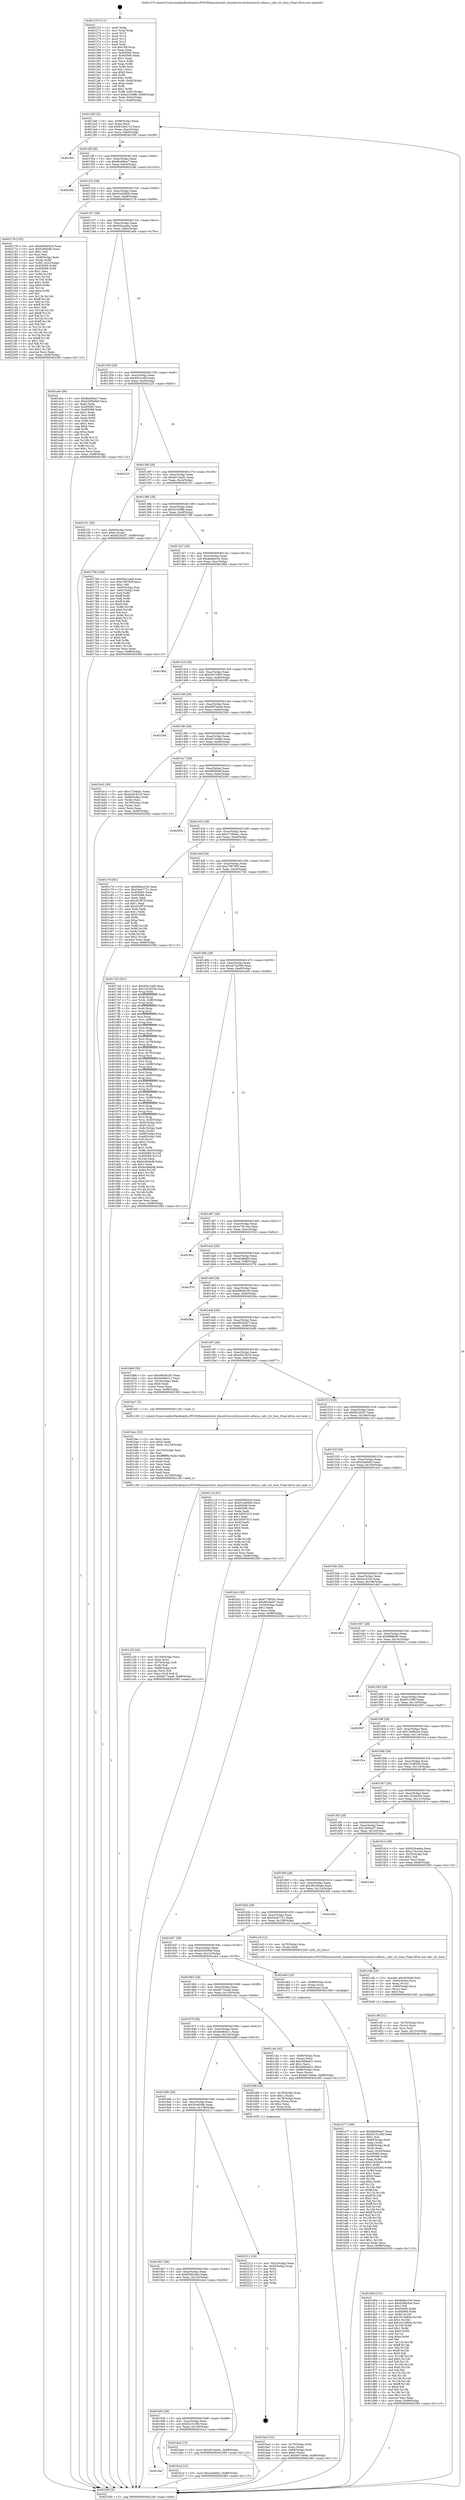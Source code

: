 digraph "0x401270" {
  label = "0x401270 (/mnt/c/Users/mathe/Desktop/tcc/POCII/binaries/extr_linuxdriversi2cbussesi2c-altera.c_altr_i2c_func_Final-ollvm.out::main(0))"
  labelloc = "t"
  node[shape=record]

  Entry [label="",width=0.3,height=0.3,shape=circle,fillcolor=black,style=filled]
  "0x4012df" [label="{
     0x4012df [32]\l
     | [instrs]\l
     &nbsp;&nbsp;0x4012df \<+6\>: mov -0x98(%rbp),%eax\l
     &nbsp;&nbsp;0x4012e5 \<+2\>: mov %eax,%ecx\l
     &nbsp;&nbsp;0x4012e7 \<+6\>: sub $0x81b0a71d,%ecx\l
     &nbsp;&nbsp;0x4012ed \<+6\>: mov %eax,-0xac(%rbp)\l
     &nbsp;&nbsp;0x4012f3 \<+6\>: mov %ecx,-0xb0(%rbp)\l
     &nbsp;&nbsp;0x4012f9 \<+6\>: je 0000000000401f0f \<main+0xc9f\>\l
  }"]
  "0x401f0f" [label="{
     0x401f0f\l
  }", style=dashed]
  "0x4012ff" [label="{
     0x4012ff [28]\l
     | [instrs]\l
     &nbsp;&nbsp;0x4012ff \<+5\>: jmp 0000000000401304 \<main+0x94\>\l
     &nbsp;&nbsp;0x401304 \<+6\>: mov -0xac(%rbp),%eax\l
     &nbsp;&nbsp;0x40130a \<+5\>: sub $0x8ba06ee7,%eax\l
     &nbsp;&nbsp;0x40130f \<+6\>: mov %eax,-0xb4(%rbp)\l
     &nbsp;&nbsp;0x401315 \<+6\>: je 000000000040228b \<main+0x101b\>\l
  }"]
  Exit [label="",width=0.3,height=0.3,shape=circle,fillcolor=black,style=filled,peripheries=2]
  "0x40228b" [label="{
     0x40228b\l
  }", style=dashed]
  "0x40131b" [label="{
     0x40131b [28]\l
     | [instrs]\l
     &nbsp;&nbsp;0x40131b \<+5\>: jmp 0000000000401320 \<main+0xb0\>\l
     &nbsp;&nbsp;0x401320 \<+6\>: mov -0xac(%rbp),%eax\l
     &nbsp;&nbsp;0x401326 \<+5\>: sub $0x91e4082b,%eax\l
     &nbsp;&nbsp;0x40132b \<+6\>: mov %eax,-0xb8(%rbp)\l
     &nbsp;&nbsp;0x401331 \<+6\>: je 0000000000402178 \<main+0xf08\>\l
  }"]
  "0x401d0d" [label="{
     0x401d0d [151]\l
     | [instrs]\l
     &nbsp;&nbsp;0x401d0d \<+5\>: mov $0x6d6ac23e,%eax\l
     &nbsp;&nbsp;0x401d12 \<+5\>: mov $0x6280c0a4,%esi\l
     &nbsp;&nbsp;0x401d17 \<+2\>: mov $0x1,%dl\l
     &nbsp;&nbsp;0x401d19 \<+8\>: mov 0x405060,%r8d\l
     &nbsp;&nbsp;0x401d21 \<+8\>: mov 0x405068,%r9d\l
     &nbsp;&nbsp;0x401d29 \<+3\>: mov %r8d,%r10d\l
     &nbsp;&nbsp;0x401d2c \<+7\>: sub $0x1612d85a,%r10d\l
     &nbsp;&nbsp;0x401d33 \<+4\>: sub $0x1,%r10d\l
     &nbsp;&nbsp;0x401d37 \<+7\>: add $0x1612d85a,%r10d\l
     &nbsp;&nbsp;0x401d3e \<+4\>: imul %r10d,%r8d\l
     &nbsp;&nbsp;0x401d42 \<+4\>: and $0x1,%r8d\l
     &nbsp;&nbsp;0x401d46 \<+4\>: cmp $0x0,%r8d\l
     &nbsp;&nbsp;0x401d4a \<+4\>: sete %r11b\l
     &nbsp;&nbsp;0x401d4e \<+4\>: cmp $0xa,%r9d\l
     &nbsp;&nbsp;0x401d52 \<+3\>: setl %bl\l
     &nbsp;&nbsp;0x401d55 \<+3\>: mov %r11b,%r14b\l
     &nbsp;&nbsp;0x401d58 \<+4\>: xor $0xff,%r14b\l
     &nbsp;&nbsp;0x401d5c \<+3\>: mov %bl,%r15b\l
     &nbsp;&nbsp;0x401d5f \<+4\>: xor $0xff,%r15b\l
     &nbsp;&nbsp;0x401d63 \<+3\>: xor $0x0,%dl\l
     &nbsp;&nbsp;0x401d66 \<+3\>: mov %r14b,%r12b\l
     &nbsp;&nbsp;0x401d69 \<+4\>: and $0x0,%r12b\l
     &nbsp;&nbsp;0x401d6d \<+3\>: and %dl,%r11b\l
     &nbsp;&nbsp;0x401d70 \<+3\>: mov %r15b,%r13b\l
     &nbsp;&nbsp;0x401d73 \<+4\>: and $0x0,%r13b\l
     &nbsp;&nbsp;0x401d77 \<+2\>: and %dl,%bl\l
     &nbsp;&nbsp;0x401d79 \<+3\>: or %r11b,%r12b\l
     &nbsp;&nbsp;0x401d7c \<+3\>: or %bl,%r13b\l
     &nbsp;&nbsp;0x401d7f \<+3\>: xor %r13b,%r12b\l
     &nbsp;&nbsp;0x401d82 \<+3\>: or %r15b,%r14b\l
     &nbsp;&nbsp;0x401d85 \<+4\>: xor $0xff,%r14b\l
     &nbsp;&nbsp;0x401d89 \<+3\>: or $0x0,%dl\l
     &nbsp;&nbsp;0x401d8c \<+3\>: and %dl,%r14b\l
     &nbsp;&nbsp;0x401d8f \<+3\>: or %r14b,%r12b\l
     &nbsp;&nbsp;0x401d92 \<+4\>: test $0x1,%r12b\l
     &nbsp;&nbsp;0x401d96 \<+3\>: cmovne %esi,%eax\l
     &nbsp;&nbsp;0x401d99 \<+6\>: mov %eax,-0x98(%rbp)\l
     &nbsp;&nbsp;0x401d9f \<+5\>: jmp 0000000000402385 \<main+0x1115\>\l
  }"]
  "0x402178" [label="{
     0x402178 [155]\l
     | [instrs]\l
     &nbsp;&nbsp;0x402178 \<+5\>: mov $0x6566d424,%eax\l
     &nbsp;&nbsp;0x40217d \<+5\>: mov $0x5c0e5dfe,%ecx\l
     &nbsp;&nbsp;0x402182 \<+2\>: mov $0x1,%dl\l
     &nbsp;&nbsp;0x402184 \<+2\>: xor %esi,%esi\l
     &nbsp;&nbsp;0x402186 \<+7\>: mov -0x90(%rbp),%rdi\l
     &nbsp;&nbsp;0x40218d \<+3\>: mov (%rdi),%r8d\l
     &nbsp;&nbsp;0x402190 \<+4\>: mov %r8d,-0x2c(%rbp)\l
     &nbsp;&nbsp;0x402194 \<+8\>: mov 0x405060,%r8d\l
     &nbsp;&nbsp;0x40219c \<+8\>: mov 0x405068,%r9d\l
     &nbsp;&nbsp;0x4021a4 \<+3\>: sub $0x1,%esi\l
     &nbsp;&nbsp;0x4021a7 \<+3\>: mov %r8d,%r10d\l
     &nbsp;&nbsp;0x4021aa \<+3\>: add %esi,%r10d\l
     &nbsp;&nbsp;0x4021ad \<+4\>: imul %r10d,%r8d\l
     &nbsp;&nbsp;0x4021b1 \<+4\>: and $0x1,%r8d\l
     &nbsp;&nbsp;0x4021b5 \<+4\>: cmp $0x0,%r8d\l
     &nbsp;&nbsp;0x4021b9 \<+4\>: sete %r11b\l
     &nbsp;&nbsp;0x4021bd \<+4\>: cmp $0xa,%r9d\l
     &nbsp;&nbsp;0x4021c1 \<+3\>: setl %bl\l
     &nbsp;&nbsp;0x4021c4 \<+3\>: mov %r11b,%r14b\l
     &nbsp;&nbsp;0x4021c7 \<+4\>: xor $0xff,%r14b\l
     &nbsp;&nbsp;0x4021cb \<+3\>: mov %bl,%r15b\l
     &nbsp;&nbsp;0x4021ce \<+4\>: xor $0xff,%r15b\l
     &nbsp;&nbsp;0x4021d2 \<+3\>: xor $0x1,%dl\l
     &nbsp;&nbsp;0x4021d5 \<+3\>: mov %r14b,%r12b\l
     &nbsp;&nbsp;0x4021d8 \<+4\>: and $0xff,%r12b\l
     &nbsp;&nbsp;0x4021dc \<+3\>: and %dl,%r11b\l
     &nbsp;&nbsp;0x4021df \<+3\>: mov %r15b,%r13b\l
     &nbsp;&nbsp;0x4021e2 \<+4\>: and $0xff,%r13b\l
     &nbsp;&nbsp;0x4021e6 \<+2\>: and %dl,%bl\l
     &nbsp;&nbsp;0x4021e8 \<+3\>: or %r11b,%r12b\l
     &nbsp;&nbsp;0x4021eb \<+3\>: or %bl,%r13b\l
     &nbsp;&nbsp;0x4021ee \<+3\>: xor %r13b,%r12b\l
     &nbsp;&nbsp;0x4021f1 \<+3\>: or %r15b,%r14b\l
     &nbsp;&nbsp;0x4021f4 \<+4\>: xor $0xff,%r14b\l
     &nbsp;&nbsp;0x4021f8 \<+3\>: or $0x1,%dl\l
     &nbsp;&nbsp;0x4021fb \<+3\>: and %dl,%r14b\l
     &nbsp;&nbsp;0x4021fe \<+3\>: or %r14b,%r12b\l
     &nbsp;&nbsp;0x402201 \<+4\>: test $0x1,%r12b\l
     &nbsp;&nbsp;0x402205 \<+3\>: cmovne %ecx,%eax\l
     &nbsp;&nbsp;0x402208 \<+6\>: mov %eax,-0x98(%rbp)\l
     &nbsp;&nbsp;0x40220e \<+5\>: jmp 0000000000402385 \<main+0x1115\>\l
  }"]
  "0x401337" [label="{
     0x401337 [28]\l
     | [instrs]\l
     &nbsp;&nbsp;0x401337 \<+5\>: jmp 000000000040133c \<main+0xcc\>\l
     &nbsp;&nbsp;0x40133c \<+6\>: mov -0xac(%rbp),%eax\l
     &nbsp;&nbsp;0x401342 \<+5\>: sub $0x920caa6a,%eax\l
     &nbsp;&nbsp;0x401347 \<+6\>: mov %eax,-0xbc(%rbp)\l
     &nbsp;&nbsp;0x40134d \<+6\>: je 0000000000401a0e \<main+0x79e\>\l
  }"]
  "0x401cf8" [label="{
     0x401cf8 [21]\l
     | [instrs]\l
     &nbsp;&nbsp;0x401cf8 \<+4\>: mov -0x70(%rbp),%rcx\l
     &nbsp;&nbsp;0x401cfc \<+3\>: mov (%rcx),%rcx\l
     &nbsp;&nbsp;0x401cff \<+3\>: mov %rcx,%rdi\l
     &nbsp;&nbsp;0x401d02 \<+6\>: mov %eax,-0x15c(%rbp)\l
     &nbsp;&nbsp;0x401d08 \<+5\>: call 0000000000401030 \<free@plt\>\l
     | [calls]\l
     &nbsp;&nbsp;0x401030 \{1\} (unknown)\l
  }"]
  "0x401a0e" [label="{
     0x401a0e [86]\l
     | [instrs]\l
     &nbsp;&nbsp;0x401a0e \<+5\>: mov $0x8ba06ee7,%eax\l
     &nbsp;&nbsp;0x401a13 \<+5\>: mov $0x4295b948,%ecx\l
     &nbsp;&nbsp;0x401a18 \<+2\>: xor %edx,%edx\l
     &nbsp;&nbsp;0x401a1a \<+7\>: mov 0x405060,%esi\l
     &nbsp;&nbsp;0x401a21 \<+7\>: mov 0x405068,%edi\l
     &nbsp;&nbsp;0x401a28 \<+3\>: sub $0x1,%edx\l
     &nbsp;&nbsp;0x401a2b \<+3\>: mov %esi,%r8d\l
     &nbsp;&nbsp;0x401a2e \<+3\>: add %edx,%r8d\l
     &nbsp;&nbsp;0x401a31 \<+4\>: imul %r8d,%esi\l
     &nbsp;&nbsp;0x401a35 \<+3\>: and $0x1,%esi\l
     &nbsp;&nbsp;0x401a38 \<+3\>: cmp $0x0,%esi\l
     &nbsp;&nbsp;0x401a3b \<+4\>: sete %r9b\l
     &nbsp;&nbsp;0x401a3f \<+3\>: cmp $0xa,%edi\l
     &nbsp;&nbsp;0x401a42 \<+4\>: setl %r10b\l
     &nbsp;&nbsp;0x401a46 \<+3\>: mov %r9b,%r11b\l
     &nbsp;&nbsp;0x401a49 \<+3\>: and %r10b,%r11b\l
     &nbsp;&nbsp;0x401a4c \<+3\>: xor %r10b,%r9b\l
     &nbsp;&nbsp;0x401a4f \<+3\>: or %r9b,%r11b\l
     &nbsp;&nbsp;0x401a52 \<+4\>: test $0x1,%r11b\l
     &nbsp;&nbsp;0x401a56 \<+3\>: cmovne %ecx,%eax\l
     &nbsp;&nbsp;0x401a59 \<+6\>: mov %eax,-0x98(%rbp)\l
     &nbsp;&nbsp;0x401a5f \<+5\>: jmp 0000000000402385 \<main+0x1115\>\l
  }"]
  "0x401353" [label="{
     0x401353 [28]\l
     | [instrs]\l
     &nbsp;&nbsp;0x401353 \<+5\>: jmp 0000000000401358 \<main+0xe8\>\l
     &nbsp;&nbsp;0x401358 \<+6\>: mov -0xac(%rbp),%eax\l
     &nbsp;&nbsp;0x40135e \<+5\>: sub $0x95b1cefd,%eax\l
     &nbsp;&nbsp;0x401363 \<+6\>: mov %eax,-0xc0(%rbp)\l
     &nbsp;&nbsp;0x401369 \<+6\>: je 0000000000402225 \<main+0xfb5\>\l
  }"]
  "0x401cdb" [label="{
     0x401cdb [29]\l
     | [instrs]\l
     &nbsp;&nbsp;0x401cdb \<+10\>: movabs $0x4030d6,%rdi\l
     &nbsp;&nbsp;0x401ce5 \<+4\>: mov -0x60(%rbp),%rcx\l
     &nbsp;&nbsp;0x401ce9 \<+2\>: mov %eax,(%rcx)\l
     &nbsp;&nbsp;0x401ceb \<+4\>: mov -0x60(%rbp),%rcx\l
     &nbsp;&nbsp;0x401cef \<+2\>: mov (%rcx),%esi\l
     &nbsp;&nbsp;0x401cf1 \<+2\>: mov $0x0,%al\l
     &nbsp;&nbsp;0x401cf3 \<+5\>: call 0000000000401040 \<printf@plt\>\l
     | [calls]\l
     &nbsp;&nbsp;0x401040 \{1\} (unknown)\l
  }"]
  "0x402225" [label="{
     0x402225\l
  }", style=dashed]
  "0x40136f" [label="{
     0x40136f [28]\l
     | [instrs]\l
     &nbsp;&nbsp;0x40136f \<+5\>: jmp 0000000000401374 \<main+0x104\>\l
     &nbsp;&nbsp;0x401374 \<+6\>: mov -0xac(%rbp),%eax\l
     &nbsp;&nbsp;0x40137a \<+5\>: sub $0xa015ae5c,%eax\l
     &nbsp;&nbsp;0x40137f \<+6\>: mov %eax,-0xc4(%rbp)\l
     &nbsp;&nbsp;0x401385 \<+6\>: je 0000000000402101 \<main+0xe91\>\l
  }"]
  "0x401c20" [label="{
     0x401c20 [42]\l
     | [instrs]\l
     &nbsp;&nbsp;0x401c20 \<+6\>: mov -0x158(%rbp),%ecx\l
     &nbsp;&nbsp;0x401c26 \<+3\>: imul %eax,%ecx\l
     &nbsp;&nbsp;0x401c29 \<+4\>: mov -0x70(%rbp),%r8\l
     &nbsp;&nbsp;0x401c2d \<+3\>: mov (%r8),%r8\l
     &nbsp;&nbsp;0x401c30 \<+4\>: mov -0x68(%rbp),%r9\l
     &nbsp;&nbsp;0x401c34 \<+3\>: movslq (%r9),%r9\l
     &nbsp;&nbsp;0x401c37 \<+4\>: mov %ecx,(%r8,%r9,4)\l
     &nbsp;&nbsp;0x401c3b \<+10\>: movl $0x4b77eaa6,-0x98(%rbp)\l
     &nbsp;&nbsp;0x401c45 \<+5\>: jmp 0000000000402385 \<main+0x1115\>\l
  }"]
  "0x402101" [label="{
     0x402101 [28]\l
     | [instrs]\l
     &nbsp;&nbsp;0x402101 \<+7\>: mov -0x90(%rbp),%rax\l
     &nbsp;&nbsp;0x402108 \<+6\>: movl $0x0,(%rax)\l
     &nbsp;&nbsp;0x40210e \<+10\>: movl $0xf42342f7,-0x98(%rbp)\l
     &nbsp;&nbsp;0x402118 \<+5\>: jmp 0000000000402385 \<main+0x1115\>\l
  }"]
  "0x40138b" [label="{
     0x40138b [28]\l
     | [instrs]\l
     &nbsp;&nbsp;0x40138b \<+5\>: jmp 0000000000401390 \<main+0x120\>\l
     &nbsp;&nbsp;0x401390 \<+6\>: mov -0xac(%rbp),%eax\l
     &nbsp;&nbsp;0x401396 \<+5\>: sub $0xa3164ffa,%eax\l
     &nbsp;&nbsp;0x40139b \<+6\>: mov %eax,-0xc8(%rbp)\l
     &nbsp;&nbsp;0x4013a1 \<+6\>: je 0000000000401769 \<main+0x4f9\>\l
  }"]
  "0x401bec" [label="{
     0x401bec [52]\l
     | [instrs]\l
     &nbsp;&nbsp;0x401bec \<+2\>: xor %ecx,%ecx\l
     &nbsp;&nbsp;0x401bee \<+5\>: mov $0x2,%edx\l
     &nbsp;&nbsp;0x401bf3 \<+6\>: mov %edx,-0x154(%rbp)\l
     &nbsp;&nbsp;0x401bf9 \<+1\>: cltd\l
     &nbsp;&nbsp;0x401bfa \<+6\>: mov -0x154(%rbp),%esi\l
     &nbsp;&nbsp;0x401c00 \<+2\>: idiv %esi\l
     &nbsp;&nbsp;0x401c02 \<+6\>: imul $0xfffffffe,%edx,%edx\l
     &nbsp;&nbsp;0x401c08 \<+2\>: mov %ecx,%edi\l
     &nbsp;&nbsp;0x401c0a \<+2\>: sub %edx,%edi\l
     &nbsp;&nbsp;0x401c0c \<+2\>: mov %ecx,%edx\l
     &nbsp;&nbsp;0x401c0e \<+3\>: sub $0x1,%edx\l
     &nbsp;&nbsp;0x401c11 \<+2\>: add %edx,%edi\l
     &nbsp;&nbsp;0x401c13 \<+2\>: sub %edi,%ecx\l
     &nbsp;&nbsp;0x401c15 \<+6\>: mov %ecx,-0x158(%rbp)\l
     &nbsp;&nbsp;0x401c1b \<+5\>: call 0000000000401160 \<next_i\>\l
     | [calls]\l
     &nbsp;&nbsp;0x401160 \{1\} (/mnt/c/Users/mathe/Desktop/tcc/POCII/binaries/extr_linuxdriversi2cbussesi2c-altera.c_altr_i2c_func_Final-ollvm.out::next_i)\l
  }"]
  "0x401769" [label="{
     0x401769 [106]\l
     | [instrs]\l
     &nbsp;&nbsp;0x401769 \<+5\>: mov $0x95b1cefd,%eax\l
     &nbsp;&nbsp;0x40176e \<+5\>: mov $0xc7f8783f,%ecx\l
     &nbsp;&nbsp;0x401773 \<+2\>: mov $0x1,%dl\l
     &nbsp;&nbsp;0x401775 \<+7\>: mov -0x92(%rbp),%sil\l
     &nbsp;&nbsp;0x40177c \<+7\>: mov -0x91(%rbp),%dil\l
     &nbsp;&nbsp;0x401783 \<+3\>: mov %sil,%r8b\l
     &nbsp;&nbsp;0x401786 \<+4\>: xor $0xff,%r8b\l
     &nbsp;&nbsp;0x40178a \<+3\>: mov %dil,%r9b\l
     &nbsp;&nbsp;0x40178d \<+4\>: xor $0xff,%r9b\l
     &nbsp;&nbsp;0x401791 \<+3\>: xor $0x0,%dl\l
     &nbsp;&nbsp;0x401794 \<+3\>: mov %r8b,%r10b\l
     &nbsp;&nbsp;0x401797 \<+4\>: and $0x0,%r10b\l
     &nbsp;&nbsp;0x40179b \<+3\>: and %dl,%sil\l
     &nbsp;&nbsp;0x40179e \<+3\>: mov %r9b,%r11b\l
     &nbsp;&nbsp;0x4017a1 \<+4\>: and $0x0,%r11b\l
     &nbsp;&nbsp;0x4017a5 \<+3\>: and %dl,%dil\l
     &nbsp;&nbsp;0x4017a8 \<+3\>: or %sil,%r10b\l
     &nbsp;&nbsp;0x4017ab \<+3\>: or %dil,%r11b\l
     &nbsp;&nbsp;0x4017ae \<+3\>: xor %r11b,%r10b\l
     &nbsp;&nbsp;0x4017b1 \<+3\>: or %r9b,%r8b\l
     &nbsp;&nbsp;0x4017b4 \<+4\>: xor $0xff,%r8b\l
     &nbsp;&nbsp;0x4017b8 \<+3\>: or $0x0,%dl\l
     &nbsp;&nbsp;0x4017bb \<+3\>: and %dl,%r8b\l
     &nbsp;&nbsp;0x4017be \<+3\>: or %r8b,%r10b\l
     &nbsp;&nbsp;0x4017c1 \<+4\>: test $0x1,%r10b\l
     &nbsp;&nbsp;0x4017c5 \<+3\>: cmovne %ecx,%eax\l
     &nbsp;&nbsp;0x4017c8 \<+6\>: mov %eax,-0x98(%rbp)\l
     &nbsp;&nbsp;0x4017ce \<+5\>: jmp 0000000000402385 \<main+0x1115\>\l
  }"]
  "0x4013a7" [label="{
     0x4013a7 [28]\l
     | [instrs]\l
     &nbsp;&nbsp;0x4013a7 \<+5\>: jmp 00000000004013ac \<main+0x13c\>\l
     &nbsp;&nbsp;0x4013ac \<+6\>: mov -0xac(%rbp),%eax\l
     &nbsp;&nbsp;0x4013b2 \<+5\>: sub $0xae8abc5a,%eax\l
     &nbsp;&nbsp;0x4013b7 \<+6\>: mov %eax,-0xcc(%rbp)\l
     &nbsp;&nbsp;0x4013bd \<+6\>: je 000000000040198d \<main+0x71d\>\l
  }"]
  "0x402385" [label="{
     0x402385 [5]\l
     | [instrs]\l
     &nbsp;&nbsp;0x402385 \<+5\>: jmp 00000000004012df \<main+0x6f\>\l
  }"]
  "0x401270" [label="{
     0x401270 [111]\l
     | [instrs]\l
     &nbsp;&nbsp;0x401270 \<+1\>: push %rbp\l
     &nbsp;&nbsp;0x401271 \<+3\>: mov %rsp,%rbp\l
     &nbsp;&nbsp;0x401274 \<+2\>: push %r15\l
     &nbsp;&nbsp;0x401276 \<+2\>: push %r14\l
     &nbsp;&nbsp;0x401278 \<+2\>: push %r13\l
     &nbsp;&nbsp;0x40127a \<+2\>: push %r12\l
     &nbsp;&nbsp;0x40127c \<+1\>: push %rbx\l
     &nbsp;&nbsp;0x40127d \<+7\>: sub $0x168,%rsp\l
     &nbsp;&nbsp;0x401284 \<+2\>: xor %eax,%eax\l
     &nbsp;&nbsp;0x401286 \<+7\>: mov 0x405060,%ecx\l
     &nbsp;&nbsp;0x40128d \<+7\>: mov 0x405068,%edx\l
     &nbsp;&nbsp;0x401294 \<+3\>: sub $0x1,%eax\l
     &nbsp;&nbsp;0x401297 \<+3\>: mov %ecx,%r8d\l
     &nbsp;&nbsp;0x40129a \<+3\>: add %eax,%r8d\l
     &nbsp;&nbsp;0x40129d \<+4\>: imul %r8d,%ecx\l
     &nbsp;&nbsp;0x4012a1 \<+3\>: and $0x1,%ecx\l
     &nbsp;&nbsp;0x4012a4 \<+3\>: cmp $0x0,%ecx\l
     &nbsp;&nbsp;0x4012a7 \<+4\>: sete %r9b\l
     &nbsp;&nbsp;0x4012ab \<+4\>: and $0x1,%r9b\l
     &nbsp;&nbsp;0x4012af \<+7\>: mov %r9b,-0x92(%rbp)\l
     &nbsp;&nbsp;0x4012b6 \<+3\>: cmp $0xa,%edx\l
     &nbsp;&nbsp;0x4012b9 \<+4\>: setl %r9b\l
     &nbsp;&nbsp;0x4012bd \<+4\>: and $0x1,%r9b\l
     &nbsp;&nbsp;0x4012c1 \<+7\>: mov %r9b,-0x91(%rbp)\l
     &nbsp;&nbsp;0x4012c8 \<+10\>: movl $0xa3164ffa,-0x98(%rbp)\l
     &nbsp;&nbsp;0x4012d2 \<+6\>: mov %edi,-0x9c(%rbp)\l
     &nbsp;&nbsp;0x4012d8 \<+7\>: mov %rsi,-0xa8(%rbp)\l
  }"]
  "0x401ba3" [label="{
     0x401ba3 [32]\l
     | [instrs]\l
     &nbsp;&nbsp;0x401ba3 \<+4\>: mov -0x70(%rbp),%rdi\l
     &nbsp;&nbsp;0x401ba7 \<+3\>: mov %rax,(%rdi)\l
     &nbsp;&nbsp;0x401baa \<+4\>: mov -0x68(%rbp),%rax\l
     &nbsp;&nbsp;0x401bae \<+6\>: movl $0x0,(%rax)\l
     &nbsp;&nbsp;0x401bb4 \<+10\>: movl $0xb67ceb9e,-0x98(%rbp)\l
     &nbsp;&nbsp;0x401bbe \<+5\>: jmp 0000000000402385 \<main+0x1115\>\l
  }"]
  "0x40198d" [label="{
     0x40198d\l
  }", style=dashed]
  "0x4013c3" [label="{
     0x4013c3 [28]\l
     | [instrs]\l
     &nbsp;&nbsp;0x4013c3 \<+5\>: jmp 00000000004013c8 \<main+0x158\>\l
     &nbsp;&nbsp;0x4013c8 \<+6\>: mov -0xac(%rbp),%eax\l
     &nbsp;&nbsp;0x4013ce \<+5\>: sub $0xb0e7c905,%eax\l
     &nbsp;&nbsp;0x4013d3 \<+6\>: mov %eax,-0xd0(%rbp)\l
     &nbsp;&nbsp;0x4013d9 \<+6\>: je 00000000004019ff \<main+0x78f\>\l
  }"]
  "0x4016ef" [label="{
     0x4016ef\l
  }", style=dashed]
  "0x4019ff" [label="{
     0x4019ff\l
  }", style=dashed]
  "0x4013df" [label="{
     0x4013df [28]\l
     | [instrs]\l
     &nbsp;&nbsp;0x4013df \<+5\>: jmp 00000000004013e4 \<main+0x174\>\l
     &nbsp;&nbsp;0x4013e4 \<+6\>: mov -0xac(%rbp),%eax\l
     &nbsp;&nbsp;0x4013ea \<+5\>: sub $0xb667eb4d,%eax\l
     &nbsp;&nbsp;0x4013ef \<+6\>: mov %eax,-0xd4(%rbp)\l
     &nbsp;&nbsp;0x4013f5 \<+6\>: je 0000000000402348 \<main+0x10d8\>\l
  }"]
  "0x401b1d" [label="{
     0x401b1d [15]\l
     | [instrs]\l
     &nbsp;&nbsp;0x401b1d \<+10\>: movl $0x2ae6e62,-0x98(%rbp)\l
     &nbsp;&nbsp;0x401b27 \<+5\>: jmp 0000000000402385 \<main+0x1115\>\l
  }"]
  "0x402348" [label="{
     0x402348\l
  }", style=dashed]
  "0x4013fb" [label="{
     0x4013fb [28]\l
     | [instrs]\l
     &nbsp;&nbsp;0x4013fb \<+5\>: jmp 0000000000401400 \<main+0x190\>\l
     &nbsp;&nbsp;0x401400 \<+6\>: mov -0xac(%rbp),%eax\l
     &nbsp;&nbsp;0x401406 \<+5\>: sub $0xb67ceb9e,%eax\l
     &nbsp;&nbsp;0x40140b \<+6\>: mov %eax,-0xd8(%rbp)\l
     &nbsp;&nbsp;0x401411 \<+6\>: je 0000000000401bc3 \<main+0x953\>\l
  }"]
  "0x4016d3" [label="{
     0x4016d3 [28]\l
     | [instrs]\l
     &nbsp;&nbsp;0x4016d3 \<+5\>: jmp 00000000004016d8 \<main+0x468\>\l
     &nbsp;&nbsp;0x4016d8 \<+6\>: mov -0xac(%rbp),%eax\l
     &nbsp;&nbsp;0x4016de \<+5\>: sub $0x62c31c66,%eax\l
     &nbsp;&nbsp;0x4016e3 \<+6\>: mov %eax,-0x140(%rbp)\l
     &nbsp;&nbsp;0x4016e9 \<+6\>: je 0000000000401b1d \<main+0x8ad\>\l
  }"]
  "0x401bc3" [label="{
     0x401bc3 [36]\l
     | [instrs]\l
     &nbsp;&nbsp;0x401bc3 \<+5\>: mov $0xc7194da1,%eax\l
     &nbsp;&nbsp;0x401bc8 \<+5\>: mov $0xe5d18235,%ecx\l
     &nbsp;&nbsp;0x401bcd \<+4\>: mov -0x68(%rbp),%rdx\l
     &nbsp;&nbsp;0x401bd1 \<+2\>: mov (%rdx),%esi\l
     &nbsp;&nbsp;0x401bd3 \<+4\>: mov -0x78(%rbp),%rdx\l
     &nbsp;&nbsp;0x401bd7 \<+2\>: cmp (%rdx),%esi\l
     &nbsp;&nbsp;0x401bd9 \<+3\>: cmovl %ecx,%eax\l
     &nbsp;&nbsp;0x401bdc \<+6\>: mov %eax,-0x98(%rbp)\l
     &nbsp;&nbsp;0x401be2 \<+5\>: jmp 0000000000402385 \<main+0x1115\>\l
  }"]
  "0x401417" [label="{
     0x401417 [28]\l
     | [instrs]\l
     &nbsp;&nbsp;0x401417 \<+5\>: jmp 000000000040141c \<main+0x1ac\>\l
     &nbsp;&nbsp;0x40141c \<+6\>: mov -0xac(%rbp),%eax\l
     &nbsp;&nbsp;0x401422 \<+5\>: sub $0xb89f3bef,%eax\l
     &nbsp;&nbsp;0x401427 \<+6\>: mov %eax,-0xdc(%rbp)\l
     &nbsp;&nbsp;0x40142d \<+6\>: je 0000000000402091 \<main+0xe21\>\l
  }"]
  "0x401da4" [label="{
     0x401da4 [15]\l
     | [instrs]\l
     &nbsp;&nbsp;0x401da4 \<+10\>: movl $0xa015ae5c,-0x98(%rbp)\l
     &nbsp;&nbsp;0x401dae \<+5\>: jmp 0000000000402385 \<main+0x1115\>\l
  }"]
  "0x402091" [label="{
     0x402091\l
  }", style=dashed]
  "0x401433" [label="{
     0x401433 [28]\l
     | [instrs]\l
     &nbsp;&nbsp;0x401433 \<+5\>: jmp 0000000000401438 \<main+0x1c8\>\l
     &nbsp;&nbsp;0x401438 \<+6\>: mov -0xac(%rbp),%eax\l
     &nbsp;&nbsp;0x40143e \<+5\>: sub $0xc7194da1,%eax\l
     &nbsp;&nbsp;0x401443 \<+6\>: mov %eax,-0xe0(%rbp)\l
     &nbsp;&nbsp;0x401449 \<+6\>: je 0000000000401c74 \<main+0xa04\>\l
  }"]
  "0x4016b7" [label="{
     0x4016b7 [28]\l
     | [instrs]\l
     &nbsp;&nbsp;0x4016b7 \<+5\>: jmp 00000000004016bc \<main+0x44c\>\l
     &nbsp;&nbsp;0x4016bc \<+6\>: mov -0xac(%rbp),%eax\l
     &nbsp;&nbsp;0x4016c2 \<+5\>: sub $0x6280c0a4,%eax\l
     &nbsp;&nbsp;0x4016c7 \<+6\>: mov %eax,-0x13c(%rbp)\l
     &nbsp;&nbsp;0x4016cd \<+6\>: je 0000000000401da4 \<main+0xb34\>\l
  }"]
  "0x401c74" [label="{
     0x401c74 [91]\l
     | [instrs]\l
     &nbsp;&nbsp;0x401c74 \<+5\>: mov $0x6d6ac23e,%eax\l
     &nbsp;&nbsp;0x401c79 \<+5\>: mov $0x34eb7721,%ecx\l
     &nbsp;&nbsp;0x401c7e \<+7\>: mov 0x405060,%edx\l
     &nbsp;&nbsp;0x401c85 \<+7\>: mov 0x405068,%esi\l
     &nbsp;&nbsp;0x401c8c \<+2\>: mov %edx,%edi\l
     &nbsp;&nbsp;0x401c8e \<+6\>: sub $0xc61ff72f,%edi\l
     &nbsp;&nbsp;0x401c94 \<+3\>: sub $0x1,%edi\l
     &nbsp;&nbsp;0x401c97 \<+6\>: add $0xc61ff72f,%edi\l
     &nbsp;&nbsp;0x401c9d \<+3\>: imul %edi,%edx\l
     &nbsp;&nbsp;0x401ca0 \<+3\>: and $0x1,%edx\l
     &nbsp;&nbsp;0x401ca3 \<+3\>: cmp $0x0,%edx\l
     &nbsp;&nbsp;0x401ca6 \<+4\>: sete %r8b\l
     &nbsp;&nbsp;0x401caa \<+3\>: cmp $0xa,%esi\l
     &nbsp;&nbsp;0x401cad \<+4\>: setl %r9b\l
     &nbsp;&nbsp;0x401cb1 \<+3\>: mov %r8b,%r10b\l
     &nbsp;&nbsp;0x401cb4 \<+3\>: and %r9b,%r10b\l
     &nbsp;&nbsp;0x401cb7 \<+3\>: xor %r9b,%r8b\l
     &nbsp;&nbsp;0x401cba \<+3\>: or %r8b,%r10b\l
     &nbsp;&nbsp;0x401cbd \<+4\>: test $0x1,%r10b\l
     &nbsp;&nbsp;0x401cc1 \<+3\>: cmovne %ecx,%eax\l
     &nbsp;&nbsp;0x401cc4 \<+6\>: mov %eax,-0x98(%rbp)\l
     &nbsp;&nbsp;0x401cca \<+5\>: jmp 0000000000402385 \<main+0x1115\>\l
  }"]
  "0x40144f" [label="{
     0x40144f [28]\l
     | [instrs]\l
     &nbsp;&nbsp;0x40144f \<+5\>: jmp 0000000000401454 \<main+0x1e4\>\l
     &nbsp;&nbsp;0x401454 \<+6\>: mov -0xac(%rbp),%eax\l
     &nbsp;&nbsp;0x40145a \<+5\>: sub $0xc7f8783f,%eax\l
     &nbsp;&nbsp;0x40145f \<+6\>: mov %eax,-0xe4(%rbp)\l
     &nbsp;&nbsp;0x401465 \<+6\>: je 00000000004017d3 \<main+0x563\>\l
  }"]
  "0x402213" [label="{
     0x402213 [18]\l
     | [instrs]\l
     &nbsp;&nbsp;0x402213 \<+3\>: mov -0x2c(%rbp),%eax\l
     &nbsp;&nbsp;0x402216 \<+4\>: lea -0x28(%rbp),%rsp\l
     &nbsp;&nbsp;0x40221a \<+1\>: pop %rbx\l
     &nbsp;&nbsp;0x40221b \<+2\>: pop %r12\l
     &nbsp;&nbsp;0x40221d \<+2\>: pop %r13\l
     &nbsp;&nbsp;0x40221f \<+2\>: pop %r14\l
     &nbsp;&nbsp;0x402221 \<+2\>: pop %r15\l
     &nbsp;&nbsp;0x402223 \<+1\>: pop %rbp\l
     &nbsp;&nbsp;0x402224 \<+1\>: ret\l
  }"]
  "0x4017d3" [label="{
     0x4017d3 [321]\l
     | [instrs]\l
     &nbsp;&nbsp;0x4017d3 \<+5\>: mov $0x95b1cefd,%eax\l
     &nbsp;&nbsp;0x4017d8 \<+5\>: mov $0x1524d35a,%ecx\l
     &nbsp;&nbsp;0x4017dd \<+3\>: mov %rsp,%rdx\l
     &nbsp;&nbsp;0x4017e0 \<+4\>: add $0xfffffffffffffff0,%rdx\l
     &nbsp;&nbsp;0x4017e4 \<+3\>: mov %rdx,%rsp\l
     &nbsp;&nbsp;0x4017e7 \<+7\>: mov %rdx,-0x90(%rbp)\l
     &nbsp;&nbsp;0x4017ee \<+3\>: mov %rsp,%rdx\l
     &nbsp;&nbsp;0x4017f1 \<+4\>: add $0xfffffffffffffff0,%rdx\l
     &nbsp;&nbsp;0x4017f5 \<+3\>: mov %rdx,%rsp\l
     &nbsp;&nbsp;0x4017f8 \<+3\>: mov %rsp,%rsi\l
     &nbsp;&nbsp;0x4017fb \<+4\>: add $0xfffffffffffffff0,%rsi\l
     &nbsp;&nbsp;0x4017ff \<+3\>: mov %rsi,%rsp\l
     &nbsp;&nbsp;0x401802 \<+7\>: mov %rsi,-0x88(%rbp)\l
     &nbsp;&nbsp;0x401809 \<+3\>: mov %rsp,%rsi\l
     &nbsp;&nbsp;0x40180c \<+4\>: add $0xfffffffffffffff0,%rsi\l
     &nbsp;&nbsp;0x401810 \<+3\>: mov %rsi,%rsp\l
     &nbsp;&nbsp;0x401813 \<+4\>: mov %rsi,-0x80(%rbp)\l
     &nbsp;&nbsp;0x401817 \<+3\>: mov %rsp,%rsi\l
     &nbsp;&nbsp;0x40181a \<+4\>: add $0xfffffffffffffff0,%rsi\l
     &nbsp;&nbsp;0x40181e \<+3\>: mov %rsi,%rsp\l
     &nbsp;&nbsp;0x401821 \<+4\>: mov %rsi,-0x78(%rbp)\l
     &nbsp;&nbsp;0x401825 \<+3\>: mov %rsp,%rsi\l
     &nbsp;&nbsp;0x401828 \<+4\>: add $0xfffffffffffffff0,%rsi\l
     &nbsp;&nbsp;0x40182c \<+3\>: mov %rsi,%rsp\l
     &nbsp;&nbsp;0x40182f \<+4\>: mov %rsi,-0x70(%rbp)\l
     &nbsp;&nbsp;0x401833 \<+3\>: mov %rsp,%rsi\l
     &nbsp;&nbsp;0x401836 \<+4\>: add $0xfffffffffffffff0,%rsi\l
     &nbsp;&nbsp;0x40183a \<+3\>: mov %rsi,%rsp\l
     &nbsp;&nbsp;0x40183d \<+4\>: mov %rsi,-0x68(%rbp)\l
     &nbsp;&nbsp;0x401841 \<+3\>: mov %rsp,%rsi\l
     &nbsp;&nbsp;0x401844 \<+4\>: add $0xfffffffffffffff0,%rsi\l
     &nbsp;&nbsp;0x401848 \<+3\>: mov %rsi,%rsp\l
     &nbsp;&nbsp;0x40184b \<+4\>: mov %rsi,-0x60(%rbp)\l
     &nbsp;&nbsp;0x40184f \<+3\>: mov %rsp,%rsi\l
     &nbsp;&nbsp;0x401852 \<+4\>: add $0xfffffffffffffff0,%rsi\l
     &nbsp;&nbsp;0x401856 \<+3\>: mov %rsi,%rsp\l
     &nbsp;&nbsp;0x401859 \<+4\>: mov %rsi,-0x58(%rbp)\l
     &nbsp;&nbsp;0x40185d \<+3\>: mov %rsp,%rsi\l
     &nbsp;&nbsp;0x401860 \<+4\>: add $0xfffffffffffffff0,%rsi\l
     &nbsp;&nbsp;0x401864 \<+3\>: mov %rsi,%rsp\l
     &nbsp;&nbsp;0x401867 \<+4\>: mov %rsi,-0x50(%rbp)\l
     &nbsp;&nbsp;0x40186b \<+3\>: mov %rsp,%rsi\l
     &nbsp;&nbsp;0x40186e \<+4\>: add $0xfffffffffffffff0,%rsi\l
     &nbsp;&nbsp;0x401872 \<+3\>: mov %rsi,%rsp\l
     &nbsp;&nbsp;0x401875 \<+4\>: mov %rsi,-0x48(%rbp)\l
     &nbsp;&nbsp;0x401879 \<+3\>: mov %rsp,%rsi\l
     &nbsp;&nbsp;0x40187c \<+4\>: add $0xfffffffffffffff0,%rsi\l
     &nbsp;&nbsp;0x401880 \<+3\>: mov %rsi,%rsp\l
     &nbsp;&nbsp;0x401883 \<+4\>: mov %rsi,-0x40(%rbp)\l
     &nbsp;&nbsp;0x401887 \<+7\>: mov -0x90(%rbp),%rsi\l
     &nbsp;&nbsp;0x40188e \<+6\>: movl $0x0,(%rsi)\l
     &nbsp;&nbsp;0x401894 \<+6\>: mov -0x9c(%rbp),%edi\l
     &nbsp;&nbsp;0x40189a \<+2\>: mov %edi,(%rdx)\l
     &nbsp;&nbsp;0x40189c \<+7\>: mov -0x88(%rbp),%rsi\l
     &nbsp;&nbsp;0x4018a3 \<+7\>: mov -0xa8(%rbp),%r8\l
     &nbsp;&nbsp;0x4018aa \<+3\>: mov %r8,(%rsi)\l
     &nbsp;&nbsp;0x4018ad \<+3\>: cmpl $0x2,(%rdx)\l
     &nbsp;&nbsp;0x4018b0 \<+4\>: setne %r9b\l
     &nbsp;&nbsp;0x4018b4 \<+4\>: and $0x1,%r9b\l
     &nbsp;&nbsp;0x4018b8 \<+4\>: mov %r9b,-0x35(%rbp)\l
     &nbsp;&nbsp;0x4018bc \<+8\>: mov 0x405060,%r10d\l
     &nbsp;&nbsp;0x4018c4 \<+8\>: mov 0x405068,%r11d\l
     &nbsp;&nbsp;0x4018cc \<+3\>: mov %r10d,%ebx\l
     &nbsp;&nbsp;0x4018cf \<+6\>: sub $0xbcddebdb,%ebx\l
     &nbsp;&nbsp;0x4018d5 \<+3\>: sub $0x1,%ebx\l
     &nbsp;&nbsp;0x4018d8 \<+6\>: add $0xbcddebdb,%ebx\l
     &nbsp;&nbsp;0x4018de \<+4\>: imul %ebx,%r10d\l
     &nbsp;&nbsp;0x4018e2 \<+4\>: and $0x1,%r10d\l
     &nbsp;&nbsp;0x4018e6 \<+4\>: cmp $0x0,%r10d\l
     &nbsp;&nbsp;0x4018ea \<+4\>: sete %r9b\l
     &nbsp;&nbsp;0x4018ee \<+4\>: cmp $0xa,%r11d\l
     &nbsp;&nbsp;0x4018f2 \<+4\>: setl %r14b\l
     &nbsp;&nbsp;0x4018f6 \<+3\>: mov %r9b,%r15b\l
     &nbsp;&nbsp;0x4018f9 \<+3\>: and %r14b,%r15b\l
     &nbsp;&nbsp;0x4018fc \<+3\>: xor %r14b,%r9b\l
     &nbsp;&nbsp;0x4018ff \<+3\>: or %r9b,%r15b\l
     &nbsp;&nbsp;0x401902 \<+4\>: test $0x1,%r15b\l
     &nbsp;&nbsp;0x401906 \<+3\>: cmovne %ecx,%eax\l
     &nbsp;&nbsp;0x401909 \<+6\>: mov %eax,-0x98(%rbp)\l
     &nbsp;&nbsp;0x40190f \<+5\>: jmp 0000000000402385 \<main+0x1115\>\l
  }"]
  "0x40146b" [label="{
     0x40146b [28]\l
     | [instrs]\l
     &nbsp;&nbsp;0x40146b \<+5\>: jmp 0000000000401470 \<main+0x200\>\l
     &nbsp;&nbsp;0x401470 \<+6\>: mov -0xac(%rbp),%eax\l
     &nbsp;&nbsp;0x401476 \<+5\>: sub $0xcb75e306,%eax\l
     &nbsp;&nbsp;0x40147b \<+6\>: mov %eax,-0xe8(%rbp)\l
     &nbsp;&nbsp;0x401481 \<+6\>: je 0000000000401e46 \<main+0xbd6\>\l
  }"]
  "0x40169b" [label="{
     0x40169b [28]\l
     | [instrs]\l
     &nbsp;&nbsp;0x40169b \<+5\>: jmp 00000000004016a0 \<main+0x430\>\l
     &nbsp;&nbsp;0x4016a0 \<+6\>: mov -0xac(%rbp),%eax\l
     &nbsp;&nbsp;0x4016a6 \<+5\>: sub $0x5c0e5dfe,%eax\l
     &nbsp;&nbsp;0x4016ab \<+6\>: mov %eax,-0x138(%rbp)\l
     &nbsp;&nbsp;0x4016b1 \<+6\>: je 0000000000402213 \<main+0xfa3\>\l
  }"]
  "0x401b86" [label="{
     0x401b86 [29]\l
     | [instrs]\l
     &nbsp;&nbsp;0x401b86 \<+4\>: mov -0x78(%rbp),%rax\l
     &nbsp;&nbsp;0x401b8a \<+6\>: movl $0x1,(%rax)\l
     &nbsp;&nbsp;0x401b90 \<+4\>: mov -0x78(%rbp),%rax\l
     &nbsp;&nbsp;0x401b94 \<+3\>: movslq (%rax),%rax\l
     &nbsp;&nbsp;0x401b97 \<+4\>: shl $0x2,%rax\l
     &nbsp;&nbsp;0x401b9b \<+3\>: mov %rax,%rdi\l
     &nbsp;&nbsp;0x401b9e \<+5\>: call 0000000000401050 \<malloc@plt\>\l
     | [calls]\l
     &nbsp;&nbsp;0x401050 \{1\} (unknown)\l
  }"]
  "0x401e46" [label="{
     0x401e46\l
  }", style=dashed]
  "0x401487" [label="{
     0x401487 [28]\l
     | [instrs]\l
     &nbsp;&nbsp;0x401487 \<+5\>: jmp 000000000040148c \<main+0x21c\>\l
     &nbsp;&nbsp;0x40148c \<+6\>: mov -0xac(%rbp),%eax\l
     &nbsp;&nbsp;0x401492 \<+5\>: sub $0xcc7bc1bd,%eax\l
     &nbsp;&nbsp;0x401497 \<+6\>: mov %eax,-0xec(%rbp)\l
     &nbsp;&nbsp;0x40149d \<+6\>: je 0000000000401932 \<main+0x6c2\>\l
  }"]
  "0x40167f" [label="{
     0x40167f [28]\l
     | [instrs]\l
     &nbsp;&nbsp;0x40167f \<+5\>: jmp 0000000000401684 \<main+0x414\>\l
     &nbsp;&nbsp;0x401684 \<+6\>: mov -0xac(%rbp),%eax\l
     &nbsp;&nbsp;0x40168a \<+5\>: sub $0x4e084411,%eax\l
     &nbsp;&nbsp;0x40168f \<+6\>: mov %eax,-0x134(%rbp)\l
     &nbsp;&nbsp;0x401695 \<+6\>: je 0000000000401b86 \<main+0x916\>\l
  }"]
  "0x401932" [label="{
     0x401932\l
  }", style=dashed]
  "0x4014a3" [label="{
     0x4014a3 [28]\l
     | [instrs]\l
     &nbsp;&nbsp;0x4014a3 \<+5\>: jmp 00000000004014a8 \<main+0x238\>\l
     &nbsp;&nbsp;0x4014a8 \<+6\>: mov -0xac(%rbp),%eax\l
     &nbsp;&nbsp;0x4014ae \<+5\>: sub $0xcd2d8af0,%eax\l
     &nbsp;&nbsp;0x4014b3 \<+6\>: mov %eax,-0xf0(%rbp)\l
     &nbsp;&nbsp;0x4014b9 \<+6\>: je 0000000000401f79 \<main+0xd09\>\l
  }"]
  "0x401c4a" [label="{
     0x401c4a [42]\l
     | [instrs]\l
     &nbsp;&nbsp;0x401c4a \<+4\>: mov -0x68(%rbp),%rax\l
     &nbsp;&nbsp;0x401c4e \<+2\>: mov (%rax),%ecx\l
     &nbsp;&nbsp;0x401c50 \<+6\>: add $0x2666ad21,%ecx\l
     &nbsp;&nbsp;0x401c56 \<+3\>: add $0x1,%ecx\l
     &nbsp;&nbsp;0x401c59 \<+6\>: sub $0x2666ad21,%ecx\l
     &nbsp;&nbsp;0x401c5f \<+4\>: mov -0x68(%rbp),%rax\l
     &nbsp;&nbsp;0x401c63 \<+2\>: mov %ecx,(%rax)\l
     &nbsp;&nbsp;0x401c65 \<+10\>: movl $0xb67ceb9e,-0x98(%rbp)\l
     &nbsp;&nbsp;0x401c6f \<+5\>: jmp 0000000000402385 \<main+0x1115\>\l
  }"]
  "0x401f79" [label="{
     0x401f79\l
  }", style=dashed]
  "0x4014bf" [label="{
     0x4014bf [28]\l
     | [instrs]\l
     &nbsp;&nbsp;0x4014bf \<+5\>: jmp 00000000004014c4 \<main+0x254\>\l
     &nbsp;&nbsp;0x4014c4 \<+6\>: mov -0xac(%rbp),%eax\l
     &nbsp;&nbsp;0x4014ca \<+5\>: sub $0xd9b46183,%eax\l
     &nbsp;&nbsp;0x4014cf \<+6\>: mov %eax,-0xf4(%rbp)\l
     &nbsp;&nbsp;0x4014d5 \<+6\>: je 00000000004020de \<main+0xe6e\>\l
  }"]
  "0x401a77" [label="{
     0x401a77 [166]\l
     | [instrs]\l
     &nbsp;&nbsp;0x401a77 \<+5\>: mov $0x8ba06ee7,%ecx\l
     &nbsp;&nbsp;0x401a7c \<+5\>: mov $0x62c31c66,%edx\l
     &nbsp;&nbsp;0x401a81 \<+3\>: mov $0x1,%sil\l
     &nbsp;&nbsp;0x401a84 \<+4\>: mov -0x80(%rbp),%rdi\l
     &nbsp;&nbsp;0x401a88 \<+2\>: mov %eax,(%rdi)\l
     &nbsp;&nbsp;0x401a8a \<+4\>: mov -0x80(%rbp),%rdi\l
     &nbsp;&nbsp;0x401a8e \<+2\>: mov (%rdi),%eax\l
     &nbsp;&nbsp;0x401a90 \<+3\>: mov %eax,-0x34(%rbp)\l
     &nbsp;&nbsp;0x401a93 \<+7\>: mov 0x405060,%eax\l
     &nbsp;&nbsp;0x401a9a \<+8\>: mov 0x405068,%r8d\l
     &nbsp;&nbsp;0x401aa2 \<+3\>: mov %eax,%r9d\l
     &nbsp;&nbsp;0x401aa5 \<+7\>: sub $0x41b3dc65,%r9d\l
     &nbsp;&nbsp;0x401aac \<+4\>: sub $0x1,%r9d\l
     &nbsp;&nbsp;0x401ab0 \<+7\>: add $0x41b3dc65,%r9d\l
     &nbsp;&nbsp;0x401ab7 \<+4\>: imul %r9d,%eax\l
     &nbsp;&nbsp;0x401abb \<+3\>: and $0x1,%eax\l
     &nbsp;&nbsp;0x401abe \<+3\>: cmp $0x0,%eax\l
     &nbsp;&nbsp;0x401ac1 \<+4\>: sete %r10b\l
     &nbsp;&nbsp;0x401ac5 \<+4\>: cmp $0xa,%r8d\l
     &nbsp;&nbsp;0x401ac9 \<+4\>: setl %r11b\l
     &nbsp;&nbsp;0x401acd \<+3\>: mov %r10b,%bl\l
     &nbsp;&nbsp;0x401ad0 \<+3\>: xor $0xff,%bl\l
     &nbsp;&nbsp;0x401ad3 \<+3\>: mov %r11b,%r14b\l
     &nbsp;&nbsp;0x401ad6 \<+4\>: xor $0xff,%r14b\l
     &nbsp;&nbsp;0x401ada \<+4\>: xor $0x1,%sil\l
     &nbsp;&nbsp;0x401ade \<+3\>: mov %bl,%r15b\l
     &nbsp;&nbsp;0x401ae1 \<+4\>: and $0xff,%r15b\l
     &nbsp;&nbsp;0x401ae5 \<+3\>: and %sil,%r10b\l
     &nbsp;&nbsp;0x401ae8 \<+3\>: mov %r14b,%r12b\l
     &nbsp;&nbsp;0x401aeb \<+4\>: and $0xff,%r12b\l
     &nbsp;&nbsp;0x401aef \<+3\>: and %sil,%r11b\l
     &nbsp;&nbsp;0x401af2 \<+3\>: or %r10b,%r15b\l
     &nbsp;&nbsp;0x401af5 \<+3\>: or %r11b,%r12b\l
     &nbsp;&nbsp;0x401af8 \<+3\>: xor %r12b,%r15b\l
     &nbsp;&nbsp;0x401afb \<+3\>: or %r14b,%bl\l
     &nbsp;&nbsp;0x401afe \<+3\>: xor $0xff,%bl\l
     &nbsp;&nbsp;0x401b01 \<+4\>: or $0x1,%sil\l
     &nbsp;&nbsp;0x401b05 \<+3\>: and %sil,%bl\l
     &nbsp;&nbsp;0x401b08 \<+3\>: or %bl,%r15b\l
     &nbsp;&nbsp;0x401b0b \<+4\>: test $0x1,%r15b\l
     &nbsp;&nbsp;0x401b0f \<+3\>: cmovne %edx,%ecx\l
     &nbsp;&nbsp;0x401b12 \<+6\>: mov %ecx,-0x98(%rbp)\l
     &nbsp;&nbsp;0x401b18 \<+5\>: jmp 0000000000402385 \<main+0x1115\>\l
  }"]
  "0x4020de" [label="{
     0x4020de\l
  }", style=dashed]
  "0x4014db" [label="{
     0x4014db [28]\l
     | [instrs]\l
     &nbsp;&nbsp;0x4014db \<+5\>: jmp 00000000004014e0 \<main+0x270\>\l
     &nbsp;&nbsp;0x4014e0 \<+6\>: mov -0xac(%rbp),%eax\l
     &nbsp;&nbsp;0x4014e6 \<+5\>: sub $0xdf03be07,%eax\l
     &nbsp;&nbsp;0x4014eb \<+6\>: mov %eax,-0xf8(%rbp)\l
     &nbsp;&nbsp;0x4014f1 \<+6\>: je 0000000000401b68 \<main+0x8f8\>\l
  }"]
  "0x401663" [label="{
     0x401663 [28]\l
     | [instrs]\l
     &nbsp;&nbsp;0x401663 \<+5\>: jmp 0000000000401668 \<main+0x3f8\>\l
     &nbsp;&nbsp;0x401668 \<+6\>: mov -0xac(%rbp),%eax\l
     &nbsp;&nbsp;0x40166e \<+5\>: sub $0x4b77eaa6,%eax\l
     &nbsp;&nbsp;0x401673 \<+6\>: mov %eax,-0x130(%rbp)\l
     &nbsp;&nbsp;0x401679 \<+6\>: je 0000000000401c4a \<main+0x9da\>\l
  }"]
  "0x401b68" [label="{
     0x401b68 [30]\l
     | [instrs]\l
     &nbsp;&nbsp;0x401b68 \<+5\>: mov $0xd9b46183,%eax\l
     &nbsp;&nbsp;0x401b6d \<+5\>: mov $0x4e084411,%ecx\l
     &nbsp;&nbsp;0x401b72 \<+3\>: mov -0x34(%rbp),%edx\l
     &nbsp;&nbsp;0x401b75 \<+3\>: cmp $0x0,%edx\l
     &nbsp;&nbsp;0x401b78 \<+3\>: cmove %ecx,%eax\l
     &nbsp;&nbsp;0x401b7b \<+6\>: mov %eax,-0x98(%rbp)\l
     &nbsp;&nbsp;0x401b81 \<+5\>: jmp 0000000000402385 \<main+0x1115\>\l
  }"]
  "0x4014f7" [label="{
     0x4014f7 [28]\l
     | [instrs]\l
     &nbsp;&nbsp;0x4014f7 \<+5\>: jmp 00000000004014fc \<main+0x28c\>\l
     &nbsp;&nbsp;0x4014fc \<+6\>: mov -0xac(%rbp),%eax\l
     &nbsp;&nbsp;0x401502 \<+5\>: sub $0xe5d18235,%eax\l
     &nbsp;&nbsp;0x401507 \<+6\>: mov %eax,-0xfc(%rbp)\l
     &nbsp;&nbsp;0x40150d \<+6\>: je 0000000000401be7 \<main+0x977\>\l
  }"]
  "0x401a64" [label="{
     0x401a64 [19]\l
     | [instrs]\l
     &nbsp;&nbsp;0x401a64 \<+7\>: mov -0x88(%rbp),%rax\l
     &nbsp;&nbsp;0x401a6b \<+3\>: mov (%rax),%rax\l
     &nbsp;&nbsp;0x401a6e \<+4\>: mov 0x8(%rax),%rdi\l
     &nbsp;&nbsp;0x401a72 \<+5\>: call 0000000000401060 \<atoi@plt\>\l
     | [calls]\l
     &nbsp;&nbsp;0x401060 \{1\} (unknown)\l
  }"]
  "0x401be7" [label="{
     0x401be7 [5]\l
     | [instrs]\l
     &nbsp;&nbsp;0x401be7 \<+5\>: call 0000000000401160 \<next_i\>\l
     | [calls]\l
     &nbsp;&nbsp;0x401160 \{1\} (/mnt/c/Users/mathe/Desktop/tcc/POCII/binaries/extr_linuxdriversi2cbussesi2c-altera.c_altr_i2c_func_Final-ollvm.out::next_i)\l
  }"]
  "0x401513" [label="{
     0x401513 [28]\l
     | [instrs]\l
     &nbsp;&nbsp;0x401513 \<+5\>: jmp 0000000000401518 \<main+0x2a8\>\l
     &nbsp;&nbsp;0x401518 \<+6\>: mov -0xac(%rbp),%eax\l
     &nbsp;&nbsp;0x40151e \<+5\>: sub $0xf42342f7,%eax\l
     &nbsp;&nbsp;0x401523 \<+6\>: mov %eax,-0x100(%rbp)\l
     &nbsp;&nbsp;0x401529 \<+6\>: je 000000000040211d \<main+0xead\>\l
  }"]
  "0x401647" [label="{
     0x401647 [28]\l
     | [instrs]\l
     &nbsp;&nbsp;0x401647 \<+5\>: jmp 000000000040164c \<main+0x3dc\>\l
     &nbsp;&nbsp;0x40164c \<+6\>: mov -0xac(%rbp),%eax\l
     &nbsp;&nbsp;0x401652 \<+5\>: sub $0x4295b948,%eax\l
     &nbsp;&nbsp;0x401657 \<+6\>: mov %eax,-0x12c(%rbp)\l
     &nbsp;&nbsp;0x40165d \<+6\>: je 0000000000401a64 \<main+0x7f4\>\l
  }"]
  "0x40211d" [label="{
     0x40211d [91]\l
     | [instrs]\l
     &nbsp;&nbsp;0x40211d \<+5\>: mov $0x6566d424,%eax\l
     &nbsp;&nbsp;0x402122 \<+5\>: mov $0x91e4082b,%ecx\l
     &nbsp;&nbsp;0x402127 \<+7\>: mov 0x405060,%edx\l
     &nbsp;&nbsp;0x40212e \<+7\>: mov 0x405068,%esi\l
     &nbsp;&nbsp;0x402135 \<+2\>: mov %edx,%edi\l
     &nbsp;&nbsp;0x402137 \<+6\>: add $0x3d597d15,%edi\l
     &nbsp;&nbsp;0x40213d \<+3\>: sub $0x1,%edi\l
     &nbsp;&nbsp;0x402140 \<+6\>: sub $0x3d597d15,%edi\l
     &nbsp;&nbsp;0x402146 \<+3\>: imul %edi,%edx\l
     &nbsp;&nbsp;0x402149 \<+3\>: and $0x1,%edx\l
     &nbsp;&nbsp;0x40214c \<+3\>: cmp $0x0,%edx\l
     &nbsp;&nbsp;0x40214f \<+4\>: sete %r8b\l
     &nbsp;&nbsp;0x402153 \<+3\>: cmp $0xa,%esi\l
     &nbsp;&nbsp;0x402156 \<+4\>: setl %r9b\l
     &nbsp;&nbsp;0x40215a \<+3\>: mov %r8b,%r10b\l
     &nbsp;&nbsp;0x40215d \<+3\>: and %r9b,%r10b\l
     &nbsp;&nbsp;0x402160 \<+3\>: xor %r9b,%r8b\l
     &nbsp;&nbsp;0x402163 \<+3\>: or %r8b,%r10b\l
     &nbsp;&nbsp;0x402166 \<+4\>: test $0x1,%r10b\l
     &nbsp;&nbsp;0x40216a \<+3\>: cmovne %ecx,%eax\l
     &nbsp;&nbsp;0x40216d \<+6\>: mov %eax,-0x98(%rbp)\l
     &nbsp;&nbsp;0x402173 \<+5\>: jmp 0000000000402385 \<main+0x1115\>\l
  }"]
  "0x40152f" [label="{
     0x40152f [28]\l
     | [instrs]\l
     &nbsp;&nbsp;0x40152f \<+5\>: jmp 0000000000401534 \<main+0x2c4\>\l
     &nbsp;&nbsp;0x401534 \<+6\>: mov -0xac(%rbp),%eax\l
     &nbsp;&nbsp;0x40153a \<+5\>: sub $0x2ae6e62,%eax\l
     &nbsp;&nbsp;0x40153f \<+6\>: mov %eax,-0x104(%rbp)\l
     &nbsp;&nbsp;0x401545 \<+6\>: je 0000000000401b2c \<main+0x8bc\>\l
  }"]
  "0x401ccf" [label="{
     0x401ccf [12]\l
     | [instrs]\l
     &nbsp;&nbsp;0x401ccf \<+4\>: mov -0x70(%rbp),%rax\l
     &nbsp;&nbsp;0x401cd3 \<+3\>: mov (%rax),%rdi\l
     &nbsp;&nbsp;0x401cd6 \<+5\>: call 0000000000401240 \<altr_i2c_func\>\l
     | [calls]\l
     &nbsp;&nbsp;0x401240 \{1\} (/mnt/c/Users/mathe/Desktop/tcc/POCII/binaries/extr_linuxdriversi2cbussesi2c-altera.c_altr_i2c_func_Final-ollvm.out::altr_i2c_func)\l
  }"]
  "0x401b2c" [label="{
     0x401b2c [30]\l
     | [instrs]\l
     &nbsp;&nbsp;0x401b2c \<+5\>: mov $0x6778055c,%eax\l
     &nbsp;&nbsp;0x401b31 \<+5\>: mov $0xdf03be07,%ecx\l
     &nbsp;&nbsp;0x401b36 \<+3\>: mov -0x34(%rbp),%edx\l
     &nbsp;&nbsp;0x401b39 \<+3\>: cmp $0x1,%edx\l
     &nbsp;&nbsp;0x401b3c \<+3\>: cmovl %ecx,%eax\l
     &nbsp;&nbsp;0x401b3f \<+6\>: mov %eax,-0x98(%rbp)\l
     &nbsp;&nbsp;0x401b45 \<+5\>: jmp 0000000000402385 \<main+0x1115\>\l
  }"]
  "0x40154b" [label="{
     0x40154b [28]\l
     | [instrs]\l
     &nbsp;&nbsp;0x40154b \<+5\>: jmp 0000000000401550 \<main+0x2e0\>\l
     &nbsp;&nbsp;0x401550 \<+6\>: mov -0xac(%rbp),%eax\l
     &nbsp;&nbsp;0x401556 \<+5\>: sub $0x5a142cb,%eax\l
     &nbsp;&nbsp;0x40155b \<+6\>: mov %eax,-0x108(%rbp)\l
     &nbsp;&nbsp;0x401561 \<+6\>: je 0000000000401db3 \<main+0xb43\>\l
  }"]
  "0x40162b" [label="{
     0x40162b [28]\l
     | [instrs]\l
     &nbsp;&nbsp;0x40162b \<+5\>: jmp 0000000000401630 \<main+0x3c0\>\l
     &nbsp;&nbsp;0x401630 \<+6\>: mov -0xac(%rbp),%eax\l
     &nbsp;&nbsp;0x401636 \<+5\>: sub $0x34eb7721,%eax\l
     &nbsp;&nbsp;0x40163b \<+6\>: mov %eax,-0x128(%rbp)\l
     &nbsp;&nbsp;0x401641 \<+6\>: je 0000000000401ccf \<main+0xa5f\>\l
  }"]
  "0x401db3" [label="{
     0x401db3\l
  }", style=dashed]
  "0x401567" [label="{
     0x401567 [28]\l
     | [instrs]\l
     &nbsp;&nbsp;0x401567 \<+5\>: jmp 000000000040156c \<main+0x2fc\>\l
     &nbsp;&nbsp;0x40156c \<+6\>: mov -0xac(%rbp),%eax\l
     &nbsp;&nbsp;0x401572 \<+5\>: sub $0x96f9b90,%eax\l
     &nbsp;&nbsp;0x401577 \<+6\>: mov %eax,-0x10c(%rbp)\l
     &nbsp;&nbsp;0x40157d \<+6\>: je 0000000000402011 \<main+0xda1\>\l
  }"]
  "0x40230b" [label="{
     0x40230b\l
  }", style=dashed]
  "0x402011" [label="{
     0x402011\l
  }", style=dashed]
  "0x401583" [label="{
     0x401583 [28]\l
     | [instrs]\l
     &nbsp;&nbsp;0x401583 \<+5\>: jmp 0000000000401588 \<main+0x318\>\l
     &nbsp;&nbsp;0x401588 \<+6\>: mov -0xac(%rbp),%eax\l
     &nbsp;&nbsp;0x40158e \<+5\>: sub $0xb5130f0,%eax\l
     &nbsp;&nbsp;0x401593 \<+6\>: mov %eax,-0x110(%rbp)\l
     &nbsp;&nbsp;0x401599 \<+6\>: je 0000000000402067 \<main+0xdf7\>\l
  }"]
  "0x40160f" [label="{
     0x40160f [28]\l
     | [instrs]\l
     &nbsp;&nbsp;0x40160f \<+5\>: jmp 0000000000401614 \<main+0x3a4\>\l
     &nbsp;&nbsp;0x401614 \<+6\>: mov -0xac(%rbp),%eax\l
     &nbsp;&nbsp;0x40161a \<+5\>: sub $0x281494ae,%eax\l
     &nbsp;&nbsp;0x40161f \<+6\>: mov %eax,-0x124(%rbp)\l
     &nbsp;&nbsp;0x401625 \<+6\>: je 000000000040230b \<main+0x109b\>\l
  }"]
  "0x402067" [label="{
     0x402067\l
  }", style=dashed]
  "0x40159f" [label="{
     0x40159f [28]\l
     | [instrs]\l
     &nbsp;&nbsp;0x40159f \<+5\>: jmp 00000000004015a4 \<main+0x334\>\l
     &nbsp;&nbsp;0x4015a4 \<+6\>: mov -0xac(%rbp),%eax\l
     &nbsp;&nbsp;0x4015aa \<+5\>: sub $0x12e9b2a4,%eax\l
     &nbsp;&nbsp;0x4015af \<+6\>: mov %eax,-0x114(%rbp)\l
     &nbsp;&nbsp;0x4015b5 \<+6\>: je 0000000000401f1e \<main+0xcae\>\l
  }"]
  "0x40226a" [label="{
     0x40226a\l
  }", style=dashed]
  "0x401f1e" [label="{
     0x401f1e\l
  }", style=dashed]
  "0x4015bb" [label="{
     0x4015bb [28]\l
     | [instrs]\l
     &nbsp;&nbsp;0x4015bb \<+5\>: jmp 00000000004015c0 \<main+0x350\>\l
     &nbsp;&nbsp;0x4015c0 \<+6\>: mov -0xac(%rbp),%eax\l
     &nbsp;&nbsp;0x4015c6 \<+5\>: sub $0x13cf8345,%eax\l
     &nbsp;&nbsp;0x4015cb \<+6\>: mov %eax,-0x118(%rbp)\l
     &nbsp;&nbsp;0x4015d1 \<+6\>: je 0000000000401ff3 \<main+0xd83\>\l
  }"]
  "0x4015f3" [label="{
     0x4015f3 [28]\l
     | [instrs]\l
     &nbsp;&nbsp;0x4015f3 \<+5\>: jmp 00000000004015f8 \<main+0x388\>\l
     &nbsp;&nbsp;0x4015f8 \<+6\>: mov -0xac(%rbp),%eax\l
     &nbsp;&nbsp;0x4015fe \<+5\>: sub $0x18d5acf7,%eax\l
     &nbsp;&nbsp;0x401603 \<+6\>: mov %eax,-0x120(%rbp)\l
     &nbsp;&nbsp;0x401609 \<+6\>: je 000000000040226a \<main+0xffa\>\l
  }"]
  "0x401ff3" [label="{
     0x401ff3\l
  }", style=dashed]
  "0x4015d7" [label="{
     0x4015d7 [28]\l
     | [instrs]\l
     &nbsp;&nbsp;0x4015d7 \<+5\>: jmp 00000000004015dc \<main+0x36c\>\l
     &nbsp;&nbsp;0x4015dc \<+6\>: mov -0xac(%rbp),%eax\l
     &nbsp;&nbsp;0x4015e2 \<+5\>: sub $0x1524d35a,%eax\l
     &nbsp;&nbsp;0x4015e7 \<+6\>: mov %eax,-0x11c(%rbp)\l
     &nbsp;&nbsp;0x4015ed \<+6\>: je 0000000000401914 \<main+0x6a4\>\l
  }"]
  "0x401914" [label="{
     0x401914 [30]\l
     | [instrs]\l
     &nbsp;&nbsp;0x401914 \<+5\>: mov $0x920caa6a,%eax\l
     &nbsp;&nbsp;0x401919 \<+5\>: mov $0xcc7bc1bd,%ecx\l
     &nbsp;&nbsp;0x40191e \<+3\>: mov -0x35(%rbp),%dl\l
     &nbsp;&nbsp;0x401921 \<+3\>: test $0x1,%dl\l
     &nbsp;&nbsp;0x401924 \<+3\>: cmovne %ecx,%eax\l
     &nbsp;&nbsp;0x401927 \<+6\>: mov %eax,-0x98(%rbp)\l
     &nbsp;&nbsp;0x40192d \<+5\>: jmp 0000000000402385 \<main+0x1115\>\l
  }"]
  Entry -> "0x401270" [label=" 1"]
  "0x4012df" -> "0x401f0f" [label=" 0"]
  "0x4012df" -> "0x4012ff" [label=" 20"]
  "0x402213" -> Exit [label=" 1"]
  "0x4012ff" -> "0x40228b" [label=" 0"]
  "0x4012ff" -> "0x40131b" [label=" 20"]
  "0x402178" -> "0x402385" [label=" 1"]
  "0x40131b" -> "0x402178" [label=" 1"]
  "0x40131b" -> "0x401337" [label=" 19"]
  "0x40211d" -> "0x402385" [label=" 1"]
  "0x401337" -> "0x401a0e" [label=" 1"]
  "0x401337" -> "0x401353" [label=" 18"]
  "0x402101" -> "0x402385" [label=" 1"]
  "0x401353" -> "0x402225" [label=" 0"]
  "0x401353" -> "0x40136f" [label=" 18"]
  "0x401da4" -> "0x402385" [label=" 1"]
  "0x40136f" -> "0x402101" [label=" 1"]
  "0x40136f" -> "0x40138b" [label=" 17"]
  "0x401d0d" -> "0x402385" [label=" 1"]
  "0x40138b" -> "0x401769" [label=" 1"]
  "0x40138b" -> "0x4013a7" [label=" 16"]
  "0x401769" -> "0x402385" [label=" 1"]
  "0x401270" -> "0x4012df" [label=" 1"]
  "0x402385" -> "0x4012df" [label=" 19"]
  "0x401cf8" -> "0x401d0d" [label=" 1"]
  "0x4013a7" -> "0x40198d" [label=" 0"]
  "0x4013a7" -> "0x4013c3" [label=" 16"]
  "0x401cdb" -> "0x401cf8" [label=" 1"]
  "0x4013c3" -> "0x4019ff" [label=" 0"]
  "0x4013c3" -> "0x4013df" [label=" 16"]
  "0x401ccf" -> "0x401cdb" [label=" 1"]
  "0x4013df" -> "0x402348" [label=" 0"]
  "0x4013df" -> "0x4013fb" [label=" 16"]
  "0x401c74" -> "0x402385" [label=" 1"]
  "0x4013fb" -> "0x401bc3" [label=" 2"]
  "0x4013fb" -> "0x401417" [label=" 14"]
  "0x401c20" -> "0x402385" [label=" 1"]
  "0x401417" -> "0x402091" [label=" 0"]
  "0x401417" -> "0x401433" [label=" 14"]
  "0x401bec" -> "0x401c20" [label=" 1"]
  "0x401433" -> "0x401c74" [label=" 1"]
  "0x401433" -> "0x40144f" [label=" 13"]
  "0x401bc3" -> "0x402385" [label=" 2"]
  "0x40144f" -> "0x4017d3" [label=" 1"]
  "0x40144f" -> "0x40146b" [label=" 12"]
  "0x401ba3" -> "0x402385" [label=" 1"]
  "0x4017d3" -> "0x402385" [label=" 1"]
  "0x401b68" -> "0x402385" [label=" 1"]
  "0x40146b" -> "0x401e46" [label=" 0"]
  "0x40146b" -> "0x401487" [label=" 12"]
  "0x401b2c" -> "0x402385" [label=" 1"]
  "0x401487" -> "0x401932" [label=" 0"]
  "0x401487" -> "0x4014a3" [label=" 12"]
  "0x4016d3" -> "0x4016ef" [label=" 0"]
  "0x4014a3" -> "0x401f79" [label=" 0"]
  "0x4014a3" -> "0x4014bf" [label=" 12"]
  "0x4016d3" -> "0x401b1d" [label=" 1"]
  "0x4014bf" -> "0x4020de" [label=" 0"]
  "0x4014bf" -> "0x4014db" [label=" 12"]
  "0x4016b7" -> "0x4016d3" [label=" 1"]
  "0x4014db" -> "0x401b68" [label=" 1"]
  "0x4014db" -> "0x4014f7" [label=" 11"]
  "0x4016b7" -> "0x401da4" [label=" 1"]
  "0x4014f7" -> "0x401be7" [label=" 1"]
  "0x4014f7" -> "0x401513" [label=" 10"]
  "0x401be7" -> "0x401bec" [label=" 1"]
  "0x401513" -> "0x40211d" [label=" 1"]
  "0x401513" -> "0x40152f" [label=" 9"]
  "0x40169b" -> "0x402213" [label=" 1"]
  "0x40152f" -> "0x401b2c" [label=" 1"]
  "0x40152f" -> "0x40154b" [label=" 8"]
  "0x401b86" -> "0x401ba3" [label=" 1"]
  "0x40154b" -> "0x401db3" [label=" 0"]
  "0x40154b" -> "0x401567" [label=" 8"]
  "0x40167f" -> "0x401b86" [label=" 1"]
  "0x401567" -> "0x402011" [label=" 0"]
  "0x401567" -> "0x401583" [label=" 8"]
  "0x401b1d" -> "0x402385" [label=" 1"]
  "0x401583" -> "0x402067" [label=" 0"]
  "0x401583" -> "0x40159f" [label=" 8"]
  "0x401663" -> "0x401c4a" [label=" 1"]
  "0x40159f" -> "0x401f1e" [label=" 0"]
  "0x40159f" -> "0x4015bb" [label=" 8"]
  "0x401c4a" -> "0x402385" [label=" 1"]
  "0x4015bb" -> "0x401ff3" [label=" 0"]
  "0x4015bb" -> "0x4015d7" [label=" 8"]
  "0x401a64" -> "0x401a77" [label=" 1"]
  "0x4015d7" -> "0x401914" [label=" 1"]
  "0x4015d7" -> "0x4015f3" [label=" 7"]
  "0x401914" -> "0x402385" [label=" 1"]
  "0x401a0e" -> "0x402385" [label=" 1"]
  "0x401a77" -> "0x402385" [label=" 1"]
  "0x4015f3" -> "0x40226a" [label=" 0"]
  "0x4015f3" -> "0x40160f" [label=" 7"]
  "0x401663" -> "0x40167f" [label=" 4"]
  "0x40160f" -> "0x40230b" [label=" 0"]
  "0x40160f" -> "0x40162b" [label=" 7"]
  "0x40167f" -> "0x40169b" [label=" 3"]
  "0x40162b" -> "0x401ccf" [label=" 1"]
  "0x40162b" -> "0x401647" [label=" 6"]
  "0x40169b" -> "0x4016b7" [label=" 2"]
  "0x401647" -> "0x401a64" [label=" 1"]
  "0x401647" -> "0x401663" [label=" 5"]
}
